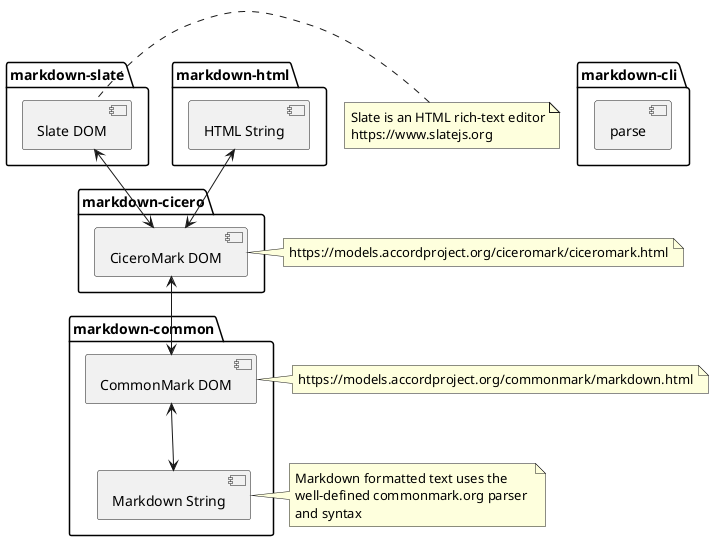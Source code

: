@startuml
package "markdown-cli" {
  [parse]
}

package "markdown-common" {
  [Markdown String] <-up-> [CommonMark DOM]
}

note right of [CommonMark DOM]
  https://models.accordproject.org/commonmark/markdown.html
end note

note right of [Markdown String]
  Markdown formatted text uses the 
  well-defined commonmark.org parser 
  and syntax
end note

package "markdown-cicero" {
  [CommonMark DOM] <-up-> [CiceroMark DOM]
}

note left of [CiceroMark DOM]
  https://models.accordproject.org/ciceromark/ciceromark.html
end note

package "markdown-slate" {
  [CiceroMark DOM] <-up-> [Slate DOM]
}

note left of [Slate DOM]
  Slate is an HTML rich-text editor
  https://www.slatejs.org
end note

package "markdown-html" {
  [CiceroMark DOM] <-up-> [HTML String]
}
@enduml
